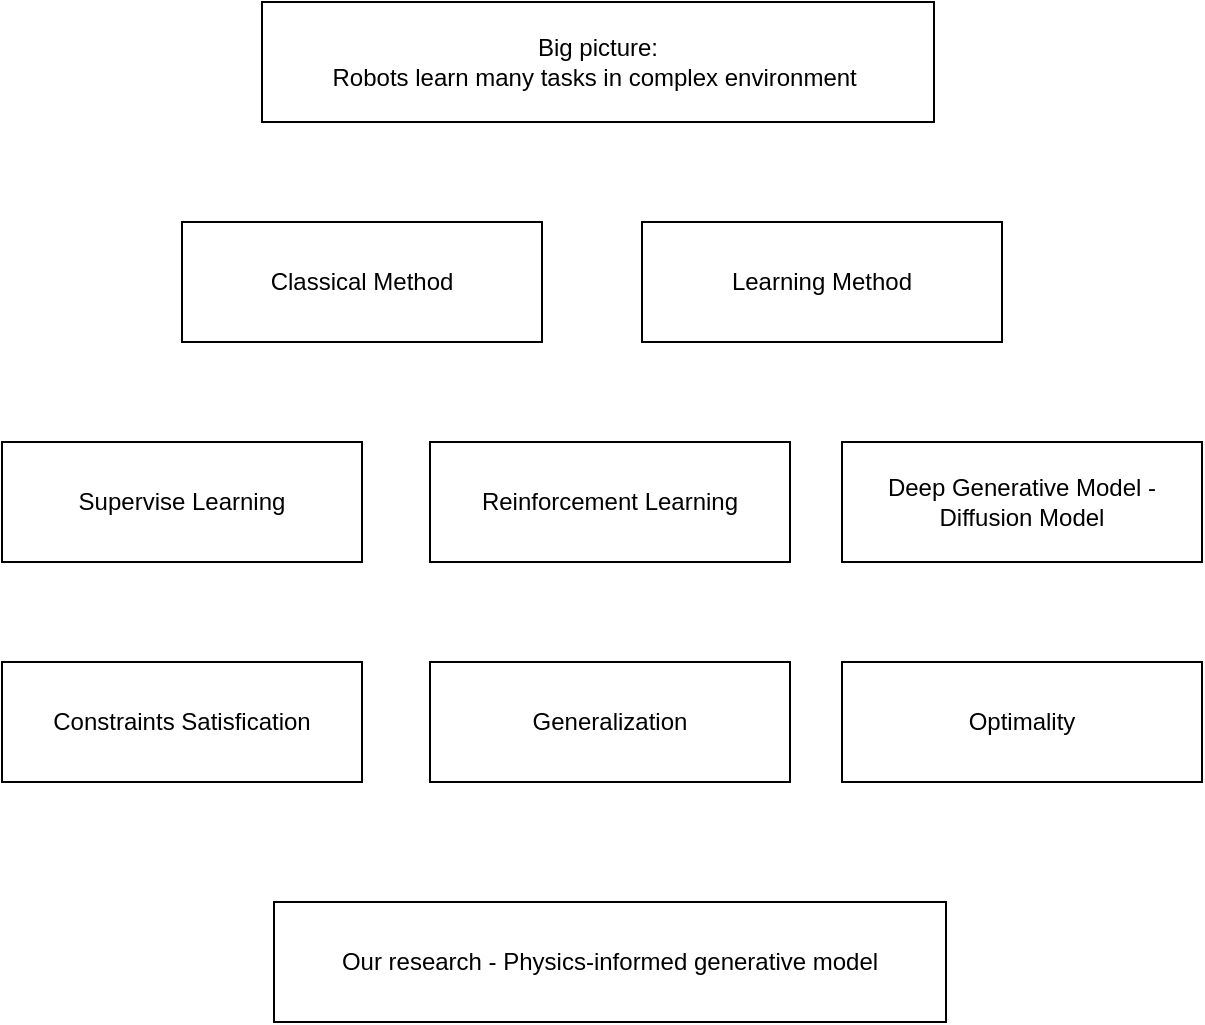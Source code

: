 <mxfile version="26.0.6">
  <diagram name="Page-1" id="wOB_9WMUOYio087HsXXo">
    <mxGraphModel dx="1597" dy="889" grid="1" gridSize="10" guides="1" tooltips="1" connect="1" arrows="1" fold="1" page="1" pageScale="1" pageWidth="827" pageHeight="1169" math="0" shadow="0">
      <root>
        <mxCell id="0" />
        <mxCell id="1" parent="0" />
        <mxCell id="BNkQrNhKQa_8A1IRFI8Z-1" value="Big picture:&lt;br&gt;Robots learn many tasks in complex environment&amp;nbsp;" style="rounded=0;whiteSpace=wrap;html=1;" vertex="1" parent="1">
          <mxGeometry x="240" y="140" width="336" height="60" as="geometry" />
        </mxCell>
        <mxCell id="BNkQrNhKQa_8A1IRFI8Z-2" value="Classical Method" style="rounded=0;whiteSpace=wrap;html=1;" vertex="1" parent="1">
          <mxGeometry x="200" y="250" width="180" height="60" as="geometry" />
        </mxCell>
        <mxCell id="BNkQrNhKQa_8A1IRFI8Z-3" value="Learning Method" style="rounded=0;whiteSpace=wrap;html=1;" vertex="1" parent="1">
          <mxGeometry x="430" y="250" width="180" height="60" as="geometry" />
        </mxCell>
        <mxCell id="BNkQrNhKQa_8A1IRFI8Z-4" value="Supervise Learning" style="rounded=0;whiteSpace=wrap;html=1;" vertex="1" parent="1">
          <mxGeometry x="110" y="360" width="180" height="60" as="geometry" />
        </mxCell>
        <mxCell id="BNkQrNhKQa_8A1IRFI8Z-5" value="Reinforcement Learning" style="rounded=0;whiteSpace=wrap;html=1;" vertex="1" parent="1">
          <mxGeometry x="324" y="360" width="180" height="60" as="geometry" />
        </mxCell>
        <mxCell id="BNkQrNhKQa_8A1IRFI8Z-6" value="Deep Generative Model -&lt;br&gt;Diffusion Model" style="rounded=0;whiteSpace=wrap;html=1;" vertex="1" parent="1">
          <mxGeometry x="530" y="360" width="180" height="60" as="geometry" />
        </mxCell>
        <mxCell id="BNkQrNhKQa_8A1IRFI8Z-7" value="Constraints Satisfication" style="rounded=0;whiteSpace=wrap;html=1;" vertex="1" parent="1">
          <mxGeometry x="110" y="470" width="180" height="60" as="geometry" />
        </mxCell>
        <mxCell id="BNkQrNhKQa_8A1IRFI8Z-8" value="Generalization" style="rounded=0;whiteSpace=wrap;html=1;" vertex="1" parent="1">
          <mxGeometry x="324" y="470" width="180" height="60" as="geometry" />
        </mxCell>
        <mxCell id="BNkQrNhKQa_8A1IRFI8Z-9" value="Optimality" style="rounded=0;whiteSpace=wrap;html=1;" vertex="1" parent="1">
          <mxGeometry x="530" y="470" width="180" height="60" as="geometry" />
        </mxCell>
        <mxCell id="BNkQrNhKQa_8A1IRFI8Z-11" value="Our research - Physics-informed generative model" style="rounded=0;whiteSpace=wrap;html=1;" vertex="1" parent="1">
          <mxGeometry x="246" y="590" width="336" height="60" as="geometry" />
        </mxCell>
      </root>
    </mxGraphModel>
  </diagram>
</mxfile>
